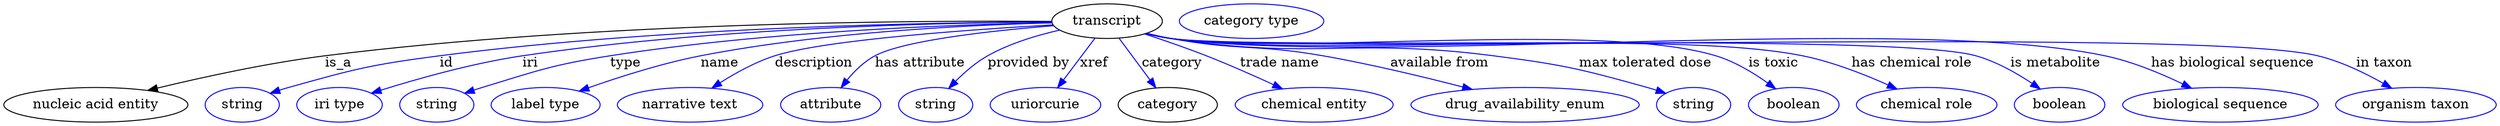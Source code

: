 digraph {
	graph [bb="0,0,2581.7,123"];
	node [label="\N"];
	transcript	[height=0.5,
		label=transcript,
		pos="1144.5,105",
		width=1.5887];
	"nucleic acid entity"	[height=0.5,
		pos="95.542,18",
		width=2.6539];
	transcript -> "nucleic acid entity"	[label=is_a,
		lp="347.54,61.5",
		pos="e,149.47,32.97 1087.2,104.74 954.26,105.76 614.6,104.34 333.54,69 273.9,61.5 206.98,46.877 159.33,35.374"];
	id	[color=blue,
		height=0.5,
		label=string,
		pos="247.54,18",
		width=1.0652];
	transcript -> id	[color=blue,
		label=id,
		lp="459.54,61.5",
		pos="e,276.53,29.966 1087.3,104.13 968.5,103.73 686.66,99.335 452.54,69 381.83,59.838 364.19,55.278 295.54,36 292.43,35.128 289.24,34.158 \
286.04,33.138",
		style=solid];
	iri	[color=blue,
		height=0.5,
		label="iri type",
		pos="348.54,18",
		width=1.2277];
	transcript -> iri	[color=blue,
		label=iri,
		lp="546.54,61.5",
		pos="e,381.71,30.101 1087.4,104.12 979.48,103.59 738.67,98.81 538.54,69 487.13,61.342 429.6,45.085 391.46,33.179",
		style=solid];
	type	[color=blue,
		height=0.5,
		label=string,
		pos="449.54,18",
		width=1.0652];
	transcript -> type	[color=blue,
		label=type,
		lp="645.54,61.5",
		pos="e,478.47,29.995 1087.4,103.38 991.99,101.62 794.44,94.855 629.54,69 569.37,59.566 554.81,53.715 496.54,36 493.78,35.16 490.94,34.251 \
488.09,33.305",
		style=solid];
	name	[color=blue,
		height=0.5,
		label="label type",
		pos="562.54,18",
		width=1.5707];
	transcript -> name	[color=blue,
		label=name,
		lp="743.54,61.5",
		pos="e,597.47,32.277 1087.5,103.19 1006,101.14 852.05,93.986 723.54,69 683.31,61.179 638.93,46.956 606.97,35.674",
		style=solid];
	description	[color=blue,
		height=0.5,
		label="narrative text",
		pos="712.54,18",
		width=2.0943];
	transcript -> description	[color=blue,
		label=description,
		lp="840.04,61.5",
		pos="e,734.92,35.406 1088.5,101.16 1004.9,96.451 851.84,85.83 799.54,69 779.67,62.606 759.35,51.245 743.34,40.967",
		style=solid];
	"has attribute"	[color=blue,
		height=0.5,
		label=attribute,
		pos="857.54,18",
		width=1.4443];
	transcript -> "has attribute"	[color=blue,
		label="has attribute",
		lp="949.54,61.5",
		pos="e,868,35.748 1089,100.35 1027.8,95.57 933.9,85.757 902.54,69 891.39,63.04 881.62,53.176 874.06,43.778",
		style=solid];
	"provided by"	[color=blue,
		height=0.5,
		label=string,
		pos="965.54,18",
		width=1.0652];
	transcript -> "provided by"	[color=blue,
		label="provided by",
		lp="1062,61.5",
		pos="e,979.14,35.116 1095.3,95.838 1071.4,90.503 1042.8,82.036 1019.5,69 1007.2,62.11 995.48,51.856 986.11,42.424",
		style=solid];
	xref	[color=blue,
		height=0.5,
		label=uriorcurie,
		pos="1079.5,18",
		width=1.5887];
	transcript -> xref	[color=blue,
		label=xref,
		lp="1131,61.5",
		pos="e,1092.4,35.758 1131.7,87.207 1122.3,74.866 1109.3,57.894 1098.6,43.967",
		style=solid];
	category	[height=0.5,
		pos="1206.5,18",
		width=1.4263];
	transcript -> category	[color=blue,
		label=category,
		lp="1211,61.5",
		pos="e,1194.3,35.758 1156.8,87.207 1165.8,74.866 1178.2,57.894 1188.3,43.967",
		style=solid];
	"trade name"	[color=blue,
		height=0.5,
		label="chemical entity",
		pos="1357.5,18",
		width=2.2748];
	transcript -> "trade name"	[color=blue,
		label="trade name",
		lp="1321.5,61.5",
		pos="e,1324.9,34.686 1183.1,91.702 1202.3,85.339 1225.8,77.199 1246.5,69 1269.7,59.826 1295.1,48.493 1315.7,38.937",
		style=solid];
	"available from"	[color=blue,
		height=0.5,
		label=drug_availability_enum,
		pos="1575.5,18",
		width=3.2858];
	transcript -> "available from"	[color=blue,
		label="available from",
		lp="1488,61.5",
		pos="e,1520.9,33.97 1185.9,92.424 1194,90.411 1202.5,88.49 1210.5,87 1279.2,74.266 1297.8,81.141 1366.5,69 1415.4,60.366 1469.9,47.203 \
1511,36.55",
		style=solid];
	"max tolerated dose"	[color=blue,
		height=0.5,
		label=string,
		pos="1750.5,18",
		width=1.0652];
	transcript -> "max tolerated dose"	[color=blue,
		label="max tolerated dose",
		lp="1701.5,61.5",
		pos="e,1721.6,29.979 1185.1,92.204 1193.5,90.159 1202.2,88.281 1210.5,87 1357,64.404 1396.6,88.114 1543.5,69 1615.1,59.693 1633,55.425 \
1702.5,36 1705.6,35.132 1708.8,34.165 1712,33.146",
		style=solid];
	"is toxic"	[color=blue,
		height=0.5,
		label=boolean,
		pos="1853.5,18",
		width=1.2999];
	transcript -> "is toxic"	[color=blue,
		label="is toxic",
		lp="1833.5,61.5",
		pos="e,1835.2,34.663 1184.7,92.146 1193.2,90.078 1202.1,88.206 1210.5,87 1334.7,69.253 1654.7,105.83 1774.5,69 1793.6,63.142 1812.6,51.387 \
1827.1,40.747",
		style=solid];
	"has chemical role"	[color=blue,
		height=0.5,
		label="chemical role",
		pos="1991.5,18",
		width=2.022];
	transcript -> "has chemical role"	[color=blue,
		label="has chemical role",
		lp="1977,61.5",
		pos="e,1960.9,34.443 1184.7,92.118 1193.2,90.052 1202.1,88.187 1210.5,87 1354.3,66.768 1721.3,97.837 1863.5,69 1894.1,62.808 1926.8,49.912 \
1951.5,38.769",
		style=solid];
	"is metabolite"	[color=blue,
		height=0.5,
		label=boolean,
		pos="2129.5,18",
		width=1.2999];
	transcript -> "is metabolite"	[color=blue,
		label="is metabolite",
		lp="2125.5,61.5",
		pos="e,2109.7,34.494 1184.7,92.079 1193.2,90.015 1202.1,88.162 1210.5,87 1302.3,74.37 1954.4,94.06 2043.5,69 2064.3,63.162 2085.3,51.122 \
2101.3,40.32",
		style=solid];
	"has biological sequence"	[color=blue,
		height=0.5,
		label="biological sequence",
		pos="2295.5,18",
		width=2.8164];
	transcript -> "has biological sequence"	[color=blue,
		label="has biological sequence",
		lp="2309,61.5",
		pos="e,2265.8,35.261 1184.7,92.06 1193.2,89.997 1202.1,88.15 1210.5,87 1316.9,72.513 2071.5,91.19 2176.5,69 2204.5,63.097 2234.1,50.68 \
2256.8,39.698",
		style=solid];
	"in taxon"	[color=blue,
		height=0.5,
		label="organism taxon",
		pos="2498.5,18",
		width=2.3109];
	transcript -> "in taxon"	[color=blue,
		label="in taxon",
		lp="2466.5,61.5",
		pos="e,2473.6,35.285 1184.7,92.037 1193.2,89.976 1202.1,88.135 1210.5,87 1341.3,69.426 2269.3,100.02 2397.5,69 2421.2,63.266 2445.8,51.267 \
2464.8,40.462",
		style=solid];
	"named thing_category"	[color=blue,
		height=0.5,
		label="category type",
		pos="1294.5,105",
		width=2.0762];
}
